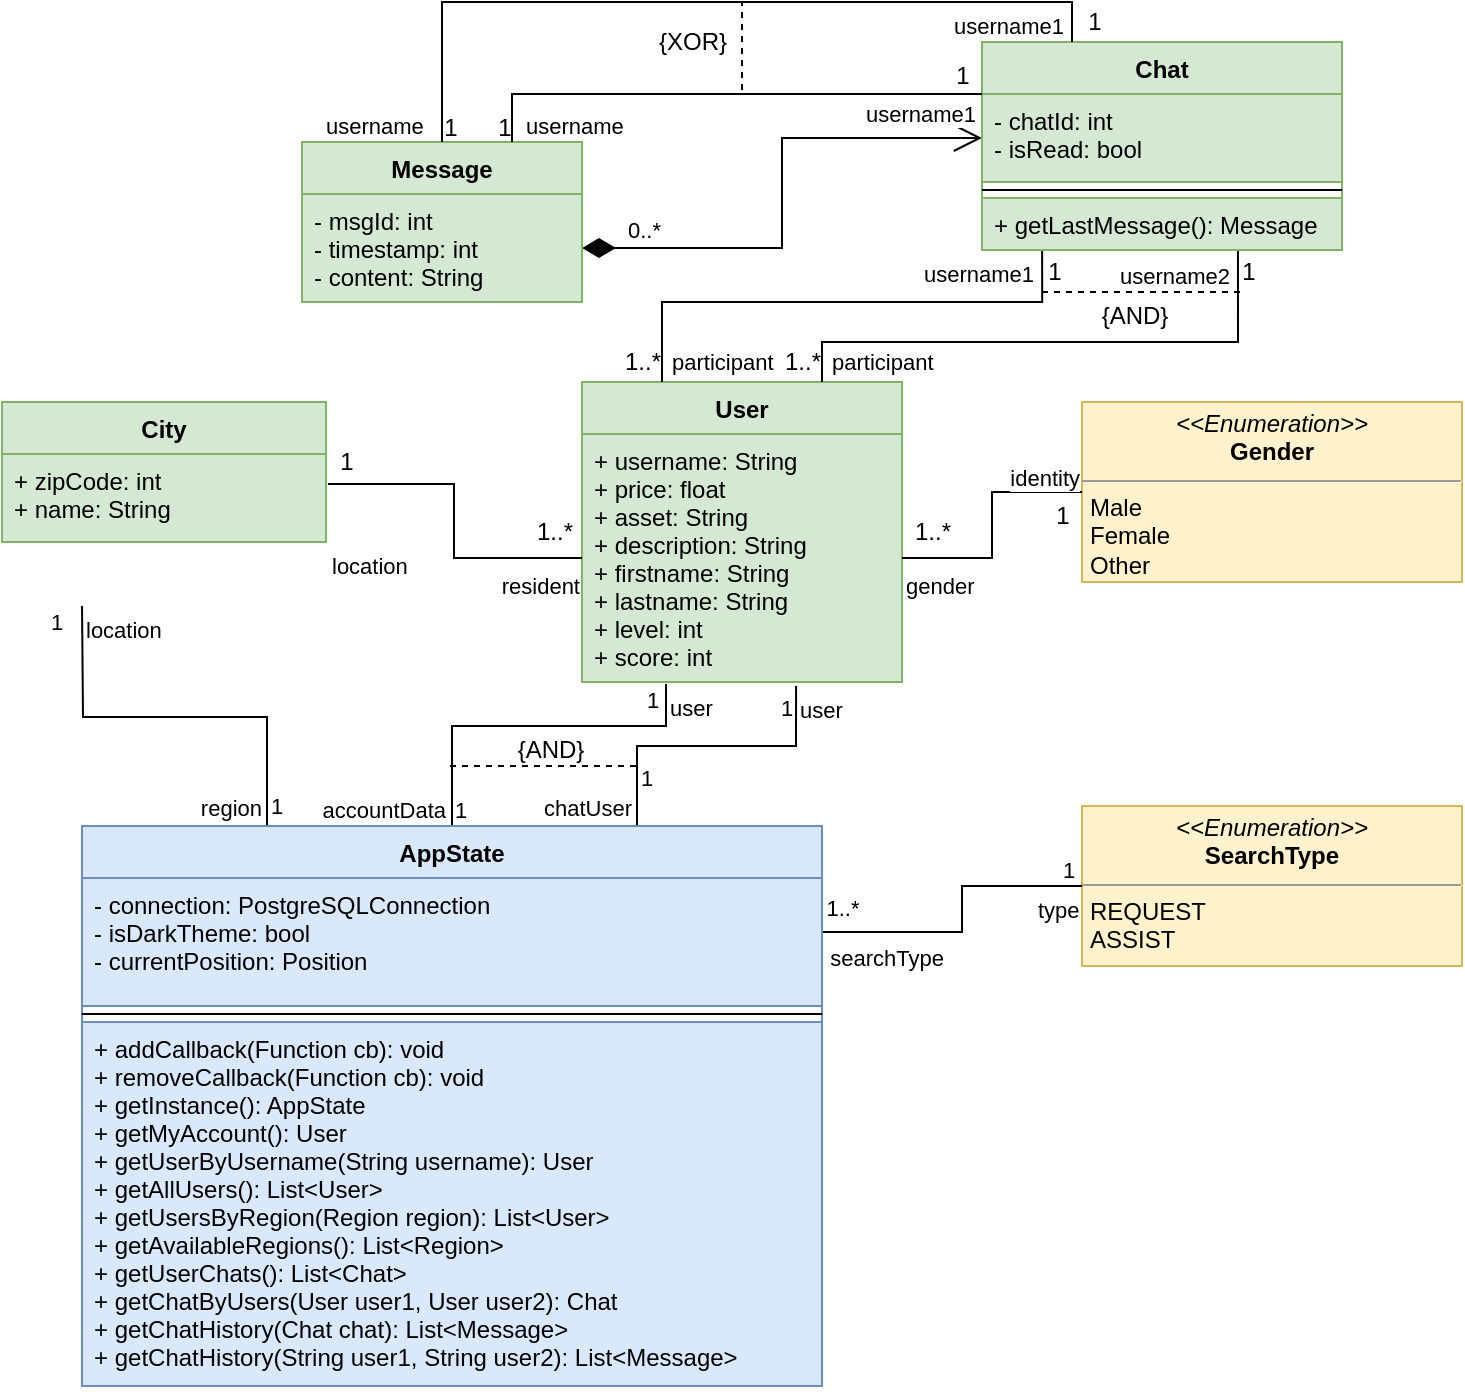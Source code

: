 <mxfile version="13.3.9" type="device"><diagram id="DOc6xbGpKcU6xt2K7pFk" name="Page-1"><mxGraphModel dx="1086" dy="806" grid="1" gridSize="10" guides="1" tooltips="1" connect="1" arrows="1" fold="1" page="1" pageScale="1" pageWidth="827" pageHeight="1169" math="0" shadow="0"><root><mxCell id="0"/><mxCell id="1" parent="0"/><mxCell id="xWX9peFN-GFGCHdSVW56-1" value="User" style="swimlane;fontStyle=1;align=center;verticalAlign=top;childLayout=stackLayout;horizontal=1;startSize=26;horizontalStack=0;resizeParent=1;resizeParentMax=0;resizeLast=0;collapsible=1;marginBottom=0;fillColor=#d5e8d4;strokeColor=#82b366;" parent="1" vertex="1"><mxGeometry x="330" y="370" width="160" height="150" as="geometry"><mxRectangle x="330" y="370" width="60" height="26" as="alternateBounds"/></mxGeometry></mxCell><mxCell id="xWX9peFN-GFGCHdSVW56-2" value="+ username: String&#10;+ price: float&#10;+ asset: String&#10;+ description: String&#10;+ firstname: String&#10;+ lastname: String&#10;+ level: int&#10;+ score: int" style="text;strokeColor=#82b366;fillColor=#d5e8d4;align=left;verticalAlign=top;spacingLeft=4;spacingRight=4;overflow=hidden;rotatable=0;points=[[0,0.5],[1,0.5]];portConstraint=eastwest;" parent="xWX9peFN-GFGCHdSVW56-1" vertex="1"><mxGeometry y="26" width="160" height="124" as="geometry"/></mxCell><mxCell id="xWX9peFN-GFGCHdSVW56-3" value="" style="line;strokeWidth=1;fillColor=none;align=left;verticalAlign=middle;spacingTop=-1;spacingLeft=3;spacingRight=3;rotatable=0;labelPosition=right;points=[];portConstraint=eastwest;" parent="xWX9peFN-GFGCHdSVW56-1" vertex="1"><mxGeometry y="150" width="160" as="geometry"/></mxCell><mxCell id="xWX9peFN-GFGCHdSVW56-6" value="&lt;p style=&quot;margin: 0px ; margin-top: 4px ; text-align: center&quot;&gt;&lt;i&gt;&amp;lt;&amp;lt;Enumeration&amp;gt;&amp;gt;&lt;/i&gt;&lt;br&gt;&lt;b&gt;Gender&lt;/b&gt;&lt;/p&gt;&lt;hr size=&quot;1&quot;&gt;&lt;p style=&quot;margin: 0px ; margin-left: 4px&quot;&gt;Male&lt;/p&gt;&lt;p style=&quot;margin: 0px ; margin-left: 4px&quot;&gt;Female&lt;/p&gt;&lt;p style=&quot;margin: 0px ; margin-left: 4px&quot;&gt;Other&lt;/p&gt;&lt;hr size=&quot;1&quot;&gt;&lt;p style=&quot;margin: 0px ; margin-left: 4px&quot;&gt;&lt;br&gt;&lt;/p&gt;" style="verticalAlign=top;align=left;overflow=fill;fontSize=12;fontFamily=Helvetica;html=1;fillColor=#fff2cc;strokeColor=#d6b656;" parent="1" vertex="1"><mxGeometry x="580" y="380" width="190" height="90" as="geometry"/></mxCell><mxCell id="xWX9peFN-GFGCHdSVW56-7" value="City" style="swimlane;fontStyle=1;align=center;verticalAlign=top;childLayout=stackLayout;horizontal=1;startSize=26;horizontalStack=0;resizeParent=1;resizeParentMax=0;resizeLast=0;collapsible=1;marginBottom=0;fillColor=#d5e8d4;strokeColor=#82b366;" parent="1" vertex="1"><mxGeometry x="40" y="380" width="162" height="70" as="geometry"><mxRectangle x="330" y="370" width="60" height="26" as="alternateBounds"/></mxGeometry></mxCell><mxCell id="xWX9peFN-GFGCHdSVW56-8" value="+ zipCode: int&#10;+ name: String" style="text;strokeColor=#82b366;fillColor=#d5e8d4;align=left;verticalAlign=top;spacingLeft=4;spacingRight=4;overflow=hidden;rotatable=0;points=[[0,0.5],[1,0.5]];portConstraint=eastwest;" parent="xWX9peFN-GFGCHdSVW56-7" vertex="1"><mxGeometry y="26" width="162" height="44" as="geometry"/></mxCell><mxCell id="xWX9peFN-GFGCHdSVW56-9" value="" style="line;strokeWidth=1;fillColor=none;align=left;verticalAlign=middle;spacingTop=-1;spacingLeft=3;spacingRight=3;rotatable=0;labelPosition=right;points=[];portConstraint=eastwest;" parent="xWX9peFN-GFGCHdSVW56-7" vertex="1"><mxGeometry y="70" width="162" as="geometry"/></mxCell><mxCell id="aMSm0Q1bZzS-nx9staam-11" value="0..*" style="endArrow=open;html=1;endSize=12;startArrow=diamondThin;startSize=14;startFill=1;edgeStyle=orthogonalEdgeStyle;align=left;verticalAlign=bottom;fontColor=#000000;rounded=0;entryX=0;entryY=0.5;entryDx=0;entryDy=0;exitX=1;exitY=0.5;exitDx=0;exitDy=0;" parent="1" source="aMSm0Q1bZzS-nx9staam-2" target="aMSm0Q1bZzS-nx9staam-8" edge="1"><mxGeometry x="-0.837" relative="1" as="geometry"><mxPoint x="370" y="290" as="sourcePoint"/><mxPoint x="500" y="270" as="targetPoint"/><mxPoint as="offset"/></mxGeometry></mxCell><mxCell id="aMSm0Q1bZzS-nx9staam-13" value="" style="endArrow=none;html=1;edgeStyle=orthogonalEdgeStyle;fontColor=#000000;exitX=0.25;exitY=0;exitDx=0;exitDy=0;entryX=0.167;entryY=0.962;entryDx=0;entryDy=0;entryPerimeter=0;rounded=0;" parent="1" source="xWX9peFN-GFGCHdSVW56-1" target="aMSm0Q1bZzS-nx9staam-10" edge="1"><mxGeometry relative="1" as="geometry"><mxPoint x="330" y="410" as="sourcePoint"/><mxPoint x="520" y="320" as="targetPoint"/><Array as="points"><mxPoint x="370" y="330"/><mxPoint x="560" y="330"/></Array></mxGeometry></mxCell><mxCell id="aMSm0Q1bZzS-nx9staam-14" value="participant" style="edgeLabel;resizable=0;html=1;align=left;verticalAlign=bottom;" parent="aMSm0Q1bZzS-nx9staam-13" connectable="0" vertex="1"><mxGeometry x="-1" relative="1" as="geometry"><mxPoint x="3" y="-2" as="offset"/></mxGeometry></mxCell><mxCell id="aMSm0Q1bZzS-nx9staam-15" value="username1" style="edgeLabel;resizable=0;html=1;align=right;verticalAlign=bottom;" parent="aMSm0Q1bZzS-nx9staam-13" connectable="0" vertex="1"><mxGeometry x="1" relative="1" as="geometry"><mxPoint x="-3.92" y="21.1" as="offset"/></mxGeometry></mxCell><mxCell id="aMSm0Q1bZzS-nx9staam-17" value="1" style="text;html=1;align=center;verticalAlign=middle;resizable=0;points=[];autosize=1;fontColor=#000000;" parent="1" vertex="1"><mxGeometry x="556" y="305" width="20" height="20" as="geometry"/></mxCell><mxCell id="aMSm0Q1bZzS-nx9staam-18" value="" style="endArrow=none;html=1;edgeStyle=orthogonalEdgeStyle;fontColor=#000000;exitX=1;exitY=0.5;exitDx=0;exitDy=0;entryX=0;entryY=0.5;entryDx=0;entryDy=0;rounded=0;" parent="1" source="xWX9peFN-GFGCHdSVW56-2" target="xWX9peFN-GFGCHdSVW56-6" edge="1"><mxGeometry relative="1" as="geometry"><mxPoint x="420" y="380" as="sourcePoint"/><mxPoint x="628.92" y="234" as="targetPoint"/></mxGeometry></mxCell><mxCell id="aMSm0Q1bZzS-nx9staam-19" value="gender" style="edgeLabel;resizable=0;html=1;align=left;verticalAlign=bottom;" parent="aMSm0Q1bZzS-nx9staam-18" connectable="0" vertex="1"><mxGeometry x="-1" relative="1" as="geometry"><mxPoint y="22" as="offset"/></mxGeometry></mxCell><mxCell id="aMSm0Q1bZzS-nx9staam-20" value="identity" style="edgeLabel;resizable=0;html=1;align=right;verticalAlign=bottom;" parent="aMSm0Q1bZzS-nx9staam-18" connectable="0" vertex="1"><mxGeometry x="1" relative="1" as="geometry"><mxPoint x="-1" y="1" as="offset"/></mxGeometry></mxCell><mxCell id="aMSm0Q1bZzS-nx9staam-25" value="1" style="text;html=1;align=center;verticalAlign=middle;resizable=0;points=[];autosize=1;fontColor=#000000;" parent="1" vertex="1"><mxGeometry x="560" y="427" width="20" height="20" as="geometry"/></mxCell><mxCell id="aMSm0Q1bZzS-nx9staam-26" value="1..*" style="text;html=1;align=center;verticalAlign=middle;resizable=0;points=[];autosize=1;fontColor=#000000;" parent="1" vertex="1"><mxGeometry x="490" y="435" width="30" height="20" as="geometry"/></mxCell><mxCell id="aMSm0Q1bZzS-nx9staam-27" value="" style="endArrow=none;html=1;edgeStyle=orthogonalEdgeStyle;fontColor=#000000;exitX=1.006;exitY=0.341;exitDx=0;exitDy=0;entryX=0;entryY=0.5;entryDx=0;entryDy=0;rounded=0;exitPerimeter=0;" parent="1" source="xWX9peFN-GFGCHdSVW56-8" target="xWX9peFN-GFGCHdSVW56-2" edge="1"><mxGeometry relative="1" as="geometry"><mxPoint x="500" y="453" as="sourcePoint"/><mxPoint x="590" y="435" as="targetPoint"/></mxGeometry></mxCell><mxCell id="aMSm0Q1bZzS-nx9staam-28" value="location" style="edgeLabel;resizable=0;html=1;align=left;verticalAlign=bottom;" parent="aMSm0Q1bZzS-nx9staam-27" connectable="0" vertex="1"><mxGeometry x="-1" relative="1" as="geometry"><mxPoint y="49" as="offset"/></mxGeometry></mxCell><mxCell id="aMSm0Q1bZzS-nx9staam-29" value="resident" style="edgeLabel;resizable=0;html=1;align=right;verticalAlign=bottom;" parent="aMSm0Q1bZzS-nx9staam-27" connectable="0" vertex="1"><mxGeometry x="1" relative="1" as="geometry"><mxPoint x="-0.14" y="22" as="offset"/></mxGeometry></mxCell><mxCell id="aMSm0Q1bZzS-nx9staam-30" value="1" style="text;html=1;align=center;verticalAlign=middle;resizable=0;points=[];autosize=1;fontColor=#000000;" parent="1" vertex="1"><mxGeometry x="202" y="400" width="20" height="20" as="geometry"/></mxCell><mxCell id="aMSm0Q1bZzS-nx9staam-31" value="1..*" style="text;html=1;align=center;verticalAlign=middle;resizable=0;points=[];autosize=1;fontColor=#000000;" parent="1" vertex="1"><mxGeometry x="301" y="435" width="30" height="20" as="geometry"/></mxCell><mxCell id="aMSm0Q1bZzS-nx9staam-32" value="&lt;p style=&quot;margin: 0px ; margin-top: 4px ; text-align: center&quot;&gt;&lt;i&gt;&amp;lt;&amp;lt;Enumeration&amp;gt;&amp;gt;&lt;/i&gt;&lt;br&gt;&lt;b&gt;SearchType&lt;/b&gt;&lt;/p&gt;&lt;hr size=&quot;1&quot;&gt;&lt;p style=&quot;margin: 0px ; margin-left: 4px&quot;&gt;REQUEST&lt;/p&gt;&lt;p style=&quot;margin: 0px ; margin-left: 4px&quot;&gt;ASSIST&lt;/p&gt;&lt;hr size=&quot;1&quot;&gt;&lt;p style=&quot;margin: 0px ; margin-left: 4px&quot;&gt;&lt;br&gt;&lt;/p&gt;" style="verticalAlign=top;align=left;overflow=fill;fontSize=12;fontFamily=Helvetica;html=1;fillColor=#fff2cc;strokeColor=#d6b656;" parent="1" vertex="1"><mxGeometry x="580" y="582" width="190" height="80" as="geometry"/></mxCell><mxCell id="aMSm0Q1bZzS-nx9staam-33" value="" style="endArrow=none;html=1;edgeStyle=orthogonalEdgeStyle;fontColor=#000000;entryX=0.25;entryY=0;entryDx=0;entryDy=0;exitX=0.247;exitY=1;exitDx=0;exitDy=0;exitPerimeter=0;rounded=0;" parent="1" target="xWX9peFN-GFGCHdSVW56-18" edge="1"><mxGeometry relative="1" as="geometry"><mxPoint x="80.014" y="482" as="sourcePoint"/><mxPoint x="490" y="442" as="targetPoint"/></mxGeometry></mxCell><mxCell id="aMSm0Q1bZzS-nx9staam-34" value="location" style="edgeLabel;resizable=0;html=1;align=left;verticalAlign=bottom;" parent="aMSm0Q1bZzS-nx9staam-33" connectable="0" vertex="1"><mxGeometry x="-1" relative="1" as="geometry"><mxPoint y="20" as="offset"/></mxGeometry></mxCell><mxCell id="aMSm0Q1bZzS-nx9staam-35" value="region" style="edgeLabel;resizable=0;html=1;align=right;verticalAlign=bottom;" parent="aMSm0Q1bZzS-nx9staam-33" connectable="0" vertex="1"><mxGeometry x="1" relative="1" as="geometry"><mxPoint x="-2.5" as="offset"/></mxGeometry></mxCell><mxCell id="aMSm0Q1bZzS-nx9staam-36" value="" style="endArrow=none;html=1;edgeStyle=orthogonalEdgeStyle;fontColor=#000000;entryX=0.5;entryY=0;entryDx=0;entryDy=0;rounded=0;" parent="1" target="xWX9peFN-GFGCHdSVW56-18" edge="1"><mxGeometry relative="1" as="geometry"><mxPoint x="372" y="521" as="sourcePoint"/><mxPoint x="182.5" y="602" as="targetPoint"/><Array as="points"><mxPoint x="372" y="542"/><mxPoint x="265" y="542"/></Array></mxGeometry></mxCell><mxCell id="aMSm0Q1bZzS-nx9staam-37" value="user" style="edgeLabel;resizable=0;html=1;align=left;verticalAlign=bottom;" parent="aMSm0Q1bZzS-nx9staam-36" connectable="0" vertex="1"><mxGeometry x="-1" relative="1" as="geometry"><mxPoint y="20" as="offset"/></mxGeometry></mxCell><mxCell id="aMSm0Q1bZzS-nx9staam-38" value="accountData" style="edgeLabel;resizable=0;html=1;align=right;verticalAlign=bottom;" parent="aMSm0Q1bZzS-nx9staam-36" connectable="0" vertex="1"><mxGeometry x="1" relative="1" as="geometry"><mxPoint x="-2.5" as="offset"/></mxGeometry></mxCell><mxCell id="aMSm0Q1bZzS-nx9staam-39" value="" style="endArrow=none;html=1;edgeStyle=orthogonalEdgeStyle;fontColor=#000000;entryX=0.75;entryY=0;entryDx=0;entryDy=0;exitX=0.669;exitY=1;exitDx=0;exitDy=0;exitPerimeter=0;rounded=0;" parent="1" target="xWX9peFN-GFGCHdSVW56-18" edge="1"><mxGeometry relative="1" as="geometry"><mxPoint x="437.04" y="522" as="sourcePoint"/><mxPoint x="275" y="602" as="targetPoint"/><Array as="points"><mxPoint x="437" y="552"/><mxPoint x="358" y="552"/></Array></mxGeometry></mxCell><mxCell id="aMSm0Q1bZzS-nx9staam-40" value="user" style="edgeLabel;resizable=0;html=1;align=left;verticalAlign=bottom;" parent="aMSm0Q1bZzS-nx9staam-39" connectable="0" vertex="1"><mxGeometry x="-1" relative="1" as="geometry"><mxPoint y="20" as="offset"/></mxGeometry></mxCell><mxCell id="aMSm0Q1bZzS-nx9staam-41" value="chatUser" style="edgeLabel;resizable=0;html=1;align=right;verticalAlign=bottom;" parent="aMSm0Q1bZzS-nx9staam-39" connectable="0" vertex="1"><mxGeometry x="1" relative="1" as="geometry"><mxPoint x="-2.5" as="offset"/></mxGeometry></mxCell><mxCell id="aMSm0Q1bZzS-nx9staam-42" value="1" style="edgeLabel;html=1;align=center;verticalAlign=middle;resizable=0;points=[];fontColor=#000000;" parent="aMSm0Q1bZzS-nx9staam-39" vertex="1" connectable="0"><mxGeometry x="-0.423" y="-10" relative="1" as="geometry"><mxPoint x="-62" y="26.01" as="offset"/></mxGeometry></mxCell><mxCell id="aMSm0Q1bZzS-nx9staam-44" value="1" style="edgeLabel;html=1;align=center;verticalAlign=middle;resizable=0;points=[];fontColor=#000000;" parent="1" vertex="1" connectable="0"><mxGeometry x="385.003" y="604.002" as="geometry"><mxPoint x="-318" y="-114" as="offset"/></mxGeometry></mxCell><mxCell id="aMSm0Q1bZzS-nx9staam-45" value="1" style="edgeLabel;html=1;align=center;verticalAlign=middle;resizable=0;points=[];fontColor=#000000;" parent="1" vertex="1" connectable="0"><mxGeometry x="397.003" y="615.002" as="geometry"><mxPoint x="-220" y="-33" as="offset"/></mxGeometry></mxCell><mxCell id="aMSm0Q1bZzS-nx9staam-46" value="1" style="edgeLabel;html=1;align=center;verticalAlign=middle;resizable=0;points=[];fontColor=#000000;" parent="1" vertex="1" connectable="0"><mxGeometry x="405.003" y="624.002" as="geometry"><mxPoint x="-136" y="-40" as="offset"/></mxGeometry></mxCell><mxCell id="aMSm0Q1bZzS-nx9staam-47" value="1" style="edgeLabel;html=1;align=center;verticalAlign=middle;resizable=0;points=[];fontColor=#000000;" parent="1" vertex="1" connectable="0"><mxGeometry x="420.003" y="608.002" as="geometry"><mxPoint x="-55" y="-79" as="offset"/></mxGeometry></mxCell><mxCell id="aMSm0Q1bZzS-nx9staam-48" value="1" style="edgeLabel;html=1;align=center;verticalAlign=middle;resizable=0;points=[];fontColor=#000000;" parent="1" vertex="1" connectable="0"><mxGeometry x="414.003" y="652.002" as="geometry"><mxPoint x="18" y="-119" as="offset"/></mxGeometry></mxCell><mxCell id="aMSm0Q1bZzS-nx9staam-50" value="1" style="edgeLabel;html=1;align=center;verticalAlign=middle;resizable=0;points=[];fontColor=#000000;" parent="1" vertex="1" connectable="0"><mxGeometry x="424.003" y="637.002" as="geometry"><mxPoint x="149" y="-23" as="offset"/></mxGeometry></mxCell><mxCell id="aMSm0Q1bZzS-nx9staam-51" value="" style="endArrow=none;html=1;edgeStyle=orthogonalEdgeStyle;fontColor=#000000;exitX=0;exitY=0.5;exitDx=0;exitDy=0;rounded=0;" parent="1" source="aMSm0Q1bZzS-nx9staam-32" edge="1"><mxGeometry relative="1" as="geometry"><mxPoint x="447.04" y="522" as="sourcePoint"/><mxPoint x="450" y="645" as="targetPoint"/><Array as="points"><mxPoint x="520" y="622"/><mxPoint x="520" y="645"/></Array></mxGeometry></mxCell><mxCell id="aMSm0Q1bZzS-nx9staam-52" value="type" style="edgeLabel;resizable=0;html=1;align=left;verticalAlign=bottom;" parent="aMSm0Q1bZzS-nx9staam-51" connectable="0" vertex="1"><mxGeometry x="-1" relative="1" as="geometry"><mxPoint x="-24" y="20" as="offset"/></mxGeometry></mxCell><mxCell id="aMSm0Q1bZzS-nx9staam-53" value="searchType" style="edgeLabel;resizable=0;html=1;align=right;verticalAlign=bottom;" parent="aMSm0Q1bZzS-nx9staam-51" connectable="0" vertex="1"><mxGeometry x="1" relative="1" as="geometry"><mxPoint x="61" y="21" as="offset"/></mxGeometry></mxCell><mxCell id="aMSm0Q1bZzS-nx9staam-54" value="1..*" style="edgeLabel;html=1;align=center;verticalAlign=middle;resizable=0;points=[];fontColor=#000000;" parent="aMSm0Q1bZzS-nx9staam-51" vertex="1" connectable="0"><mxGeometry x="-0.423" y="-10" relative="1" as="geometry"><mxPoint x="-76" y="21" as="offset"/></mxGeometry></mxCell><mxCell id="aMSm0Q1bZzS-nx9staam-1" value="Message" style="swimlane;fontStyle=1;align=center;verticalAlign=top;childLayout=stackLayout;horizontal=1;startSize=26;horizontalStack=0;resizeParent=1;resizeParentMax=0;resizeLast=0;collapsible=1;marginBottom=0;fillColor=#d5e8d4;strokeColor=#82b366;" parent="1" vertex="1"><mxGeometry x="190" y="250" width="140" height="80" as="geometry"><mxRectangle x="330" y="370" width="60" height="26" as="alternateBounds"/></mxGeometry></mxCell><mxCell id="aMSm0Q1bZzS-nx9staam-2" value="- msgId: int&#10;- timestamp: int&#10;- content: String&#10;" style="text;strokeColor=#82b366;fillColor=#d5e8d4;align=left;verticalAlign=top;spacingLeft=4;spacingRight=4;overflow=hidden;rotatable=0;points=[[0,0.5],[1,0.5]];portConstraint=eastwest;fontStyle=0;" parent="aMSm0Q1bZzS-nx9staam-1" vertex="1"><mxGeometry y="26" width="140" height="54" as="geometry"/></mxCell><mxCell id="aMSm0Q1bZzS-nx9staam-3" value="" style="line;strokeWidth=1;fillColor=none;align=left;verticalAlign=middle;spacingTop=-1;spacingLeft=3;spacingRight=3;rotatable=0;labelPosition=right;points=[];portConstraint=eastwest;" parent="aMSm0Q1bZzS-nx9staam-1" vertex="1"><mxGeometry y="80" width="140" as="geometry"/></mxCell><mxCell id="aMSm0Q1bZzS-nx9staam-58" value="" style="endArrow=none;html=1;edgeStyle=orthogonalEdgeStyle;fontColor=#000000;entryX=0.711;entryY=1;entryDx=0;entryDy=0;entryPerimeter=0;rounded=0;exitX=0.75;exitY=0;exitDx=0;exitDy=0;" parent="1" source="xWX9peFN-GFGCHdSVW56-1" target="aMSm0Q1bZzS-nx9staam-10" edge="1"><mxGeometry relative="1" as="geometry"><mxPoint x="530" y="370" as="sourcePoint"/><mxPoint x="570.06" y="313.012" as="targetPoint"/><Array as="points"><mxPoint x="450" y="350"/><mxPoint x="658" y="350"/></Array></mxGeometry></mxCell><mxCell id="aMSm0Q1bZzS-nx9staam-59" value="participant" style="edgeLabel;resizable=0;html=1;align=left;verticalAlign=bottom;" parent="aMSm0Q1bZzS-nx9staam-58" connectable="0" vertex="1"><mxGeometry x="-1" relative="1" as="geometry"><mxPoint x="3" y="-2" as="offset"/></mxGeometry></mxCell><mxCell id="aMSm0Q1bZzS-nx9staam-60" value="username2" style="edgeLabel;resizable=0;html=1;align=right;verticalAlign=bottom;" parent="aMSm0Q1bZzS-nx9staam-58" connectable="0" vertex="1"><mxGeometry x="1" relative="1" as="geometry"><mxPoint x="-3.92" y="21.1" as="offset"/></mxGeometry></mxCell><mxCell id="aMSm0Q1bZzS-nx9staam-16" value="1..*" style="text;html=1;align=center;verticalAlign=middle;resizable=0;points=[];autosize=1;fontColor=#000000;" parent="1" vertex="1"><mxGeometry x="345" y="350" width="30" height="20" as="geometry"/></mxCell><mxCell id="aMSm0Q1bZzS-nx9staam-61" value="" style="endArrow=none;html=1;edgeStyle=orthogonalEdgeStyle;fontColor=#000000;exitX=0.25;exitY=0;exitDx=0;exitDy=0;rounded=0;" parent="1" source="xWX9peFN-GFGCHdSVW56-1" edge="1"><mxGeometry relative="1" as="geometry"><mxPoint x="370" y="370" as="sourcePoint"/><mxPoint x="370" y="369" as="targetPoint"/></mxGeometry></mxCell><mxCell id="aMSm0Q1bZzS-nx9staam-62" value="participant" style="edgeLabel;resizable=0;html=1;align=left;verticalAlign=bottom;" parent="aMSm0Q1bZzS-nx9staam-61" connectable="0" vertex="1"><mxGeometry x="-1" relative="1" as="geometry"><mxPoint x="3" y="-2" as="offset"/></mxGeometry></mxCell><mxCell id="aMSm0Q1bZzS-nx9staam-64" value="1" style="text;html=1;align=center;verticalAlign=middle;resizable=0;points=[];autosize=1;fontColor=#000000;" parent="1" vertex="1"><mxGeometry x="653" y="305" width="20" height="20" as="geometry"/></mxCell><mxCell id="aMSm0Q1bZzS-nx9staam-67" value="1..*" style="text;html=1;align=center;verticalAlign=middle;resizable=0;points=[];autosize=1;fontColor=#000000;" parent="1" vertex="1"><mxGeometry x="425" y="350" width="30" height="20" as="geometry"/></mxCell><mxCell id="aMSm0Q1bZzS-nx9staam-7" value="Chat" style="swimlane;fontStyle=1;align=center;verticalAlign=top;childLayout=stackLayout;horizontal=1;startSize=26;horizontalStack=0;resizeParent=1;resizeParentMax=0;resizeLast=0;collapsible=1;marginBottom=0;fillColor=#d5e8d4;strokeColor=#82b366;" parent="1" vertex="1"><mxGeometry x="530" y="200" width="180" height="104" as="geometry"/></mxCell><mxCell id="aMSm0Q1bZzS-nx9staam-8" value="- chatId: int&#10;- isRead: bool" style="text;strokeColor=#82b366;fillColor=#d5e8d4;align=left;verticalAlign=top;spacingLeft=4;spacingRight=4;overflow=hidden;rotatable=0;points=[[0,0.5],[1,0.5]];portConstraint=eastwest;" parent="aMSm0Q1bZzS-nx9staam-7" vertex="1"><mxGeometry y="26" width="180" height="44" as="geometry"/></mxCell><mxCell id="aMSm0Q1bZzS-nx9staam-9" value="" style="line;strokeWidth=1;fillColor=none;align=left;verticalAlign=middle;spacingTop=-1;spacingLeft=3;spacingRight=3;rotatable=0;labelPosition=right;points=[];portConstraint=eastwest;" parent="aMSm0Q1bZzS-nx9staam-7" vertex="1"><mxGeometry y="70" width="180" height="8" as="geometry"/></mxCell><mxCell id="aMSm0Q1bZzS-nx9staam-10" value="+ getLastMessage(): Message" style="text;strokeColor=#82b366;fillColor=#d5e8d4;align=left;verticalAlign=top;spacingLeft=4;spacingRight=4;overflow=hidden;rotatable=0;points=[[0,0.5],[1,0.5]];portConstraint=eastwest;" parent="aMSm0Q1bZzS-nx9staam-7" vertex="1"><mxGeometry y="78" width="180" height="26" as="geometry"/></mxCell><mxCell id="aMSm0Q1bZzS-nx9staam-70" value="" style="endArrow=none;dashed=1;endFill=0;endSize=12;html=1;fontColor=#000000;" parent="1" edge="1"><mxGeometry width="160" relative="1" as="geometry"><mxPoint x="560" y="325" as="sourcePoint"/><mxPoint x="660" y="325" as="targetPoint"/></mxGeometry></mxCell><mxCell id="aMSm0Q1bZzS-nx9staam-71" value="{AND}" style="text;html=1;align=center;verticalAlign=middle;resizable=0;points=[];autosize=1;fontColor=#000000;" parent="1" vertex="1"><mxGeometry x="581" y="327" width="50" height="20" as="geometry"/></mxCell><mxCell id="aMSm0Q1bZzS-nx9staam-74" value="" style="endArrow=none;dashed=1;endFill=0;endSize=12;html=1;fontColor=#000000;" parent="1" edge="1"><mxGeometry width="160" relative="1" as="geometry"><mxPoint x="264" y="562" as="sourcePoint"/><mxPoint x="360" y="562" as="targetPoint"/></mxGeometry></mxCell><mxCell id="aMSm0Q1bZzS-nx9staam-75" value="{AND}" style="text;html=1;align=center;verticalAlign=middle;resizable=0;points=[];autosize=1;fontColor=#000000;" parent="1" vertex="1"><mxGeometry x="289" y="544" width="50" height="20" as="geometry"/></mxCell><mxCell id="aMSm0Q1bZzS-nx9staam-87" value="" style="endArrow=none;html=1;edgeStyle=orthogonalEdgeStyle;fontColor=#000000;exitX=0.5;exitY=0;exitDx=0;exitDy=0;entryX=0.25;entryY=0;entryDx=0;entryDy=0;rounded=0;" parent="1" source="aMSm0Q1bZzS-nx9staam-1" target="aMSm0Q1bZzS-nx9staam-7" edge="1"><mxGeometry relative="1" as="geometry"><mxPoint x="309.96" y="266.99" as="sourcePoint"/><mxPoint x="500.02" y="200.002" as="targetPoint"/><Array as="points"><mxPoint x="260" y="180"/><mxPoint x="575" y="180"/></Array></mxGeometry></mxCell><mxCell id="aMSm0Q1bZzS-nx9staam-88" value="username" style="edgeLabel;resizable=0;html=1;align=left;verticalAlign=bottom;" parent="aMSm0Q1bZzS-nx9staam-87" connectable="0" vertex="1"><mxGeometry x="-1" relative="1" as="geometry"><mxPoint x="-60" as="offset"/></mxGeometry></mxCell><mxCell id="aMSm0Q1bZzS-nx9staam-89" value="username1" style="edgeLabel;resizable=0;html=1;align=right;verticalAlign=bottom;" parent="aMSm0Q1bZzS-nx9staam-87" connectable="0" vertex="1"><mxGeometry x="1" relative="1" as="geometry"><mxPoint x="-3.92" as="offset"/></mxGeometry></mxCell><mxCell id="aMSm0Q1bZzS-nx9staam-90" value="" style="endArrow=none;html=1;edgeStyle=orthogonalEdgeStyle;fontColor=#000000;entryX=0;entryY=0.25;entryDx=0;entryDy=0;rounded=0;exitX=0.75;exitY=0;exitDx=0;exitDy=0;" parent="1" source="aMSm0Q1bZzS-nx9staam-1" target="aMSm0Q1bZzS-nx9staam-7" edge="1"><mxGeometry relative="1" as="geometry"><mxPoint x="270" y="252" as="sourcePoint"/><mxPoint x="585" y="210" as="targetPoint"/><Array as="points"><mxPoint x="295" y="226"/></Array></mxGeometry></mxCell><mxCell id="aMSm0Q1bZzS-nx9staam-91" value="username" style="edgeLabel;resizable=0;html=1;align=left;verticalAlign=bottom;" parent="aMSm0Q1bZzS-nx9staam-90" connectable="0" vertex="1"><mxGeometry x="-1" relative="1" as="geometry"><mxPoint x="5" as="offset"/></mxGeometry></mxCell><mxCell id="aMSm0Q1bZzS-nx9staam-92" value="username1" style="edgeLabel;resizable=0;html=1;align=right;verticalAlign=bottom;" parent="aMSm0Q1bZzS-nx9staam-90" connectable="0" vertex="1"><mxGeometry x="1" relative="1" as="geometry"><mxPoint x="-2.17" y="18" as="offset"/></mxGeometry></mxCell><mxCell id="aMSm0Q1bZzS-nx9staam-93" value="{XOR}" style="text;html=1;align=center;verticalAlign=middle;resizable=0;points=[];autosize=1;fontColor=#000000;" parent="1" vertex="1"><mxGeometry x="360" y="190" width="50" height="20" as="geometry"/></mxCell><mxCell id="aMSm0Q1bZzS-nx9staam-94" value="" style="endArrow=none;dashed=1;endFill=0;endSize=12;html=1;fontColor=#000000;" parent="1" edge="1"><mxGeometry width="160" relative="1" as="geometry"><mxPoint x="410" y="224" as="sourcePoint"/><mxPoint x="410" y="180" as="targetPoint"/></mxGeometry></mxCell><mxCell id="aMSm0Q1bZzS-nx9staam-95" value="1" style="text;html=1;align=center;verticalAlign=middle;resizable=0;points=[];autosize=1;fontColor=#000000;" parent="1" vertex="1"><mxGeometry x="576" y="180" width="20" height="20" as="geometry"/></mxCell><mxCell id="aMSm0Q1bZzS-nx9staam-96" value="1" style="text;html=1;align=center;verticalAlign=middle;resizable=0;points=[];autosize=1;fontColor=#000000;" parent="1" vertex="1"><mxGeometry x="281" y="233" width="20" height="20" as="geometry"/></mxCell><mxCell id="aMSm0Q1bZzS-nx9staam-97" value="1" style="text;html=1;align=center;verticalAlign=middle;resizable=0;points=[];autosize=1;fontColor=#000000;" parent="1" vertex="1"><mxGeometry x="254" y="233" width="20" height="20" as="geometry"/></mxCell><mxCell id="aMSm0Q1bZzS-nx9staam-98" value="1" style="text;html=1;align=center;verticalAlign=middle;resizable=0;points=[];autosize=1;fontColor=#000000;" parent="1" vertex="1"><mxGeometry x="510" y="207" width="20" height="20" as="geometry"/></mxCell><mxCell id="xWX9peFN-GFGCHdSVW56-18" value="AppState" style="swimlane;fontStyle=1;align=center;verticalAlign=top;childLayout=stackLayout;horizontal=1;startSize=26;horizontalStack=0;resizeParent=1;resizeParentMax=0;resizeLast=0;collapsible=1;marginBottom=0;fillColor=#dae8fc;strokeColor=#6c8ebf;" parent="1" vertex="1"><mxGeometry x="80" y="592" width="370" height="280" as="geometry"/></mxCell><mxCell id="xWX9peFN-GFGCHdSVW56-19" value="- connection: PostgreSQLConnection&#10;- isDarkTheme: bool&#10;- currentPosition: Position" style="text;strokeColor=#6c8ebf;fillColor=#dae8fc;align=left;verticalAlign=top;spacingLeft=4;spacingRight=4;overflow=hidden;rotatable=0;points=[[0,0.5],[1,0.5]];portConstraint=eastwest;" parent="xWX9peFN-GFGCHdSVW56-18" vertex="1"><mxGeometry y="26" width="370" height="64" as="geometry"/></mxCell><mxCell id="xWX9peFN-GFGCHdSVW56-20" value="" style="line;strokeWidth=1;fillColor=none;align=left;verticalAlign=middle;spacingTop=-1;spacingLeft=3;spacingRight=3;rotatable=0;labelPosition=right;points=[];portConstraint=eastwest;" parent="xWX9peFN-GFGCHdSVW56-18" vertex="1"><mxGeometry y="90" width="370" height="8" as="geometry"/></mxCell><mxCell id="xWX9peFN-GFGCHdSVW56-21" value="+ addCallback(Function cb): void&#10;+ removeCallback(Function cb): void&#10;+ getInstance(): AppState&#10;+ getMyAccount(): User&#10;+ getUserByUsername(String username): User&#10;+ getAllUsers(): List&lt;User&gt;&#10;+ getUsersByRegion(Region region): List&lt;User&gt;&#10;+ getAvailableRegions(): List&lt;Region&gt;&#10;+ getUserChats(): List&lt;Chat&gt;&#10;+ getChatByUsers(User user1, User user2): Chat&#10;+ getChatHistory(Chat chat): List&lt;Message&gt;&#10;+ getChatHistory(String user1, String user2): List&lt;Message&gt;&#10; " style="text;strokeColor=#6c8ebf;fillColor=#dae8fc;align=left;verticalAlign=top;spacingLeft=4;spacingRight=4;overflow=hidden;rotatable=0;points=[[0,0.5],[1,0.5]];portConstraint=eastwest;" parent="xWX9peFN-GFGCHdSVW56-18" vertex="1"><mxGeometry y="98" width="370" height="182" as="geometry"/></mxCell></root></mxGraphModel></diagram></mxfile>